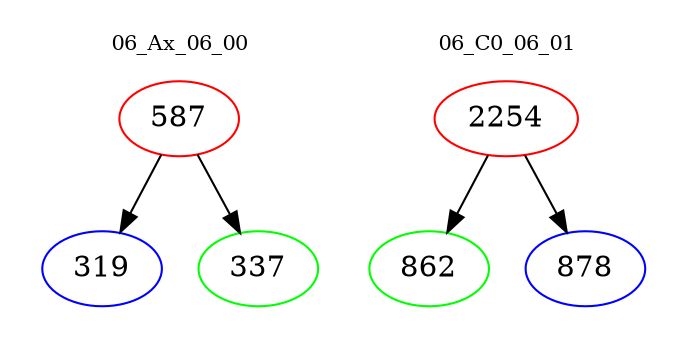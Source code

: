 digraph{
subgraph cluster_0 {
color = white
label = "06_Ax_06_00";
fontsize=10;
T0_587 [label="587", color="red"]
T0_587 -> T0_319 [color="black"]
T0_319 [label="319", color="blue"]
T0_587 -> T0_337 [color="black"]
T0_337 [label="337", color="green"]
}
subgraph cluster_1 {
color = white
label = "06_C0_06_01";
fontsize=10;
T1_2254 [label="2254", color="red"]
T1_2254 -> T1_862 [color="black"]
T1_862 [label="862", color="green"]
T1_2254 -> T1_878 [color="black"]
T1_878 [label="878", color="blue"]
}
}
